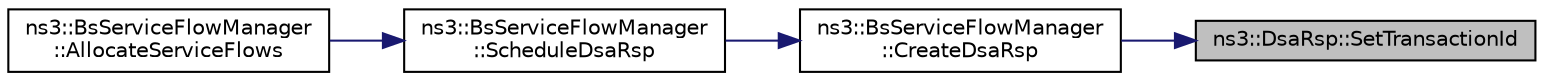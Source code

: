 digraph "ns3::DsaRsp::SetTransactionId"
{
 // LATEX_PDF_SIZE
  edge [fontname="Helvetica",fontsize="10",labelfontname="Helvetica",labelfontsize="10"];
  node [fontname="Helvetica",fontsize="10",shape=record];
  rankdir="RL";
  Node1 [label="ns3::DsaRsp::SetTransactionId",height=0.2,width=0.4,color="black", fillcolor="grey75", style="filled", fontcolor="black",tooltip="set the transaction ID"];
  Node1 -> Node2 [dir="back",color="midnightblue",fontsize="10",style="solid",fontname="Helvetica"];
  Node2 [label="ns3::BsServiceFlowManager\l::CreateDsaRsp",height=0.2,width=0.4,color="black", fillcolor="white", style="filled",URL="$classns3_1_1_bs_service_flow_manager.html#ac67cef767e9e9c07403b9b0ed795619b",tooltip="Create DSA response function."];
  Node2 -> Node3 [dir="back",color="midnightblue",fontsize="10",style="solid",fontname="Helvetica"];
  Node3 [label="ns3::BsServiceFlowManager\l::ScheduleDsaRsp",height=0.2,width=0.4,color="black", fillcolor="white", style="filled",URL="$classns3_1_1_bs_service_flow_manager.html#a70acd126e153faa38588075406ec1d5b",tooltip="Create DSA response function."];
  Node3 -> Node4 [dir="back",color="midnightblue",fontsize="10",style="solid",fontname="Helvetica"];
  Node4 [label="ns3::BsServiceFlowManager\l::AllocateServiceFlows",height=0.2,width=0.4,color="black", fillcolor="white", style="filled",URL="$classns3_1_1_bs_service_flow_manager.html#a2c9d6e3696af0e9bc15bcbe4089ab489",tooltip="allocate service flows"];
}
